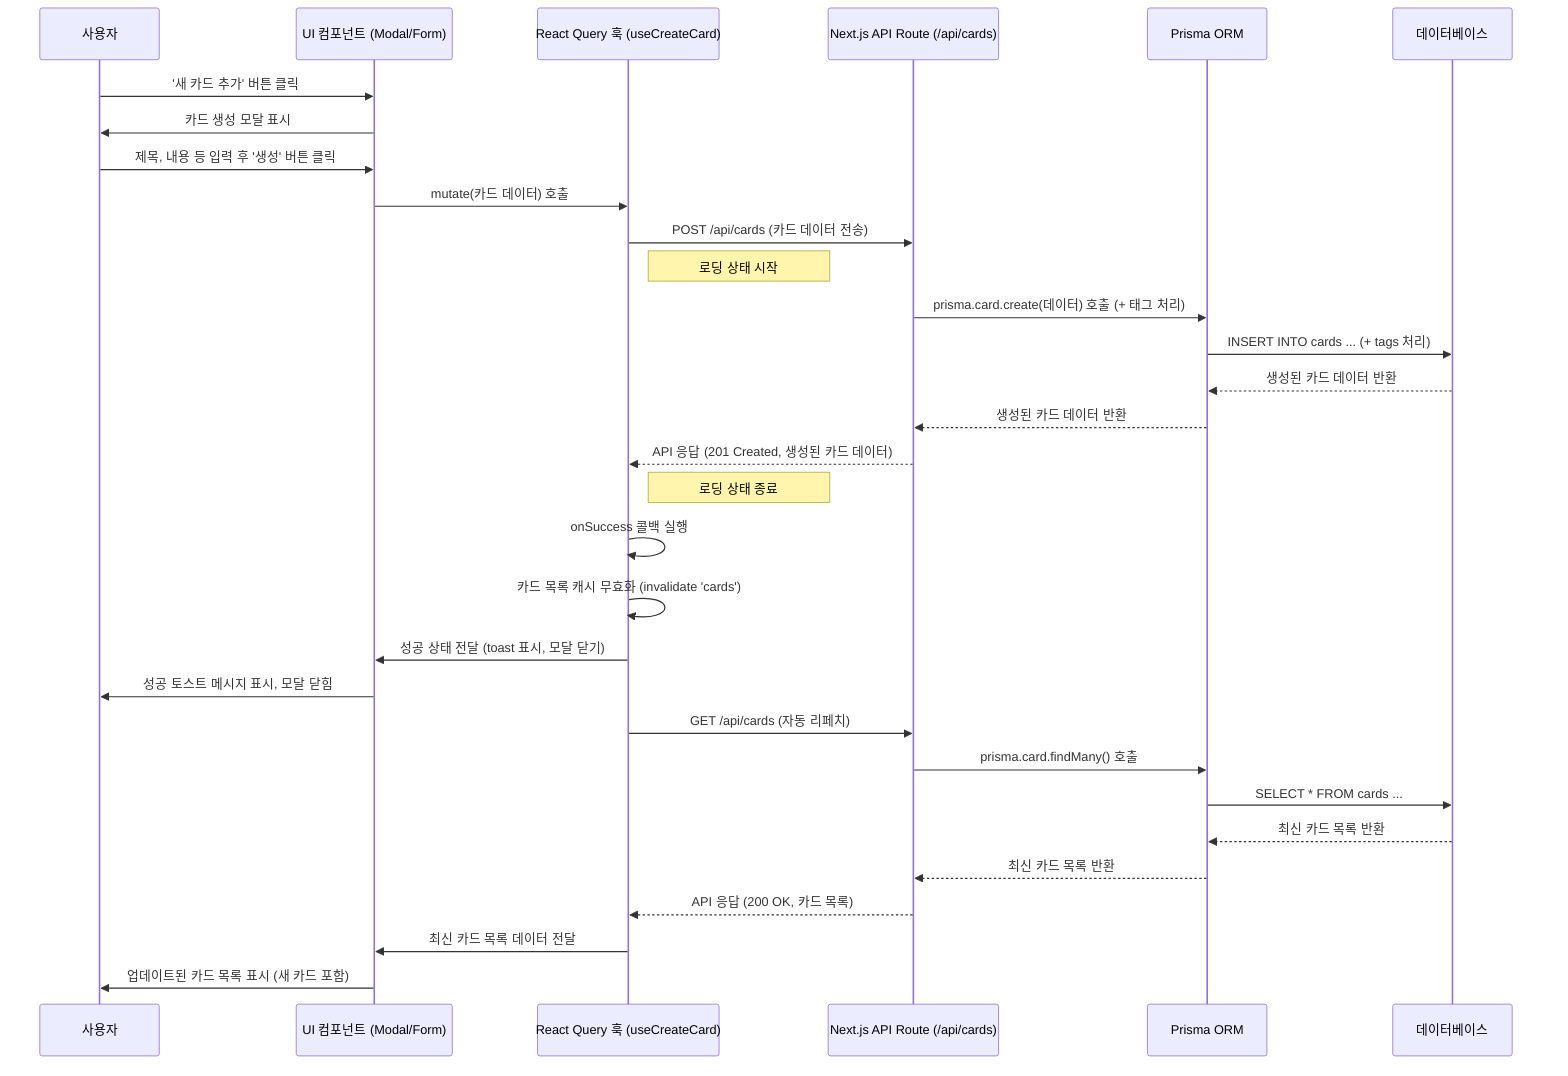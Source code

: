 sequenceDiagram
    participant User as 사용자
    participant ReactComponent as UI 컴포넌트 (Modal/Form)
    participant ReactQueryHook as React Query 훅 (useCreateCard)
    participant API as Next.js API Route (/api/cards)
    participant Prisma as Prisma ORM
    participant DB as 데이터베이스

    User->>ReactComponent: '새 카드 추가' 버튼 클릭
    ReactComponent->>User: 카드 생성 모달 표시
    User->>ReactComponent: 제목, 내용 등 입력 후 '생성' 버튼 클릭
    ReactComponent->>ReactQueryHook: mutate(카드 데이터) 호출
    ReactQueryHook->>API: POST /api/cards (카드 데이터 전송)
    note right of ReactQueryHook: 로딩 상태 시작
    API->>Prisma: prisma.card.create(데이터) 호출 (+ 태그 처리)
    Prisma->>DB: INSERT INTO cards ... (+ tags 처리)
    DB-->>Prisma: 생성된 카드 데이터 반환
    Prisma-->>API: 생성된 카드 데이터 반환
    API-->>ReactQueryHook: API 응답 (201 Created, 생성된 카드 데이터)
    note right of ReactQueryHook: 로딩 상태 종료
    ReactQueryHook->>ReactQueryHook: onSuccess 콜백 실행
    ReactQueryHook->>ReactQueryHook: 카드 목록 캐시 무효화 (invalidate 'cards')
    ReactQueryHook->>ReactComponent: 성공 상태 전달 (toast 표시, 모달 닫기)
    ReactComponent->>User: 성공 토스트 메시지 표시, 모달 닫힘

    ReactQueryHook->>API: GET /api/cards (자동 리페치)
    API->>Prisma: prisma.card.findMany() 호출
    Prisma->>DB: SELECT * FROM cards ...
    DB-->>Prisma: 최신 카드 목록 반환
    Prisma-->>API: 최신 카드 목록 반환
    API-->>ReactQueryHook: API 응답 (200 OK, 카드 목록)
    ReactQueryHook->>ReactComponent: 최신 카드 목록 데이터 전달
    ReactComponent->>User: 업데이트된 카드 목록 표시 (새 카드 포함)